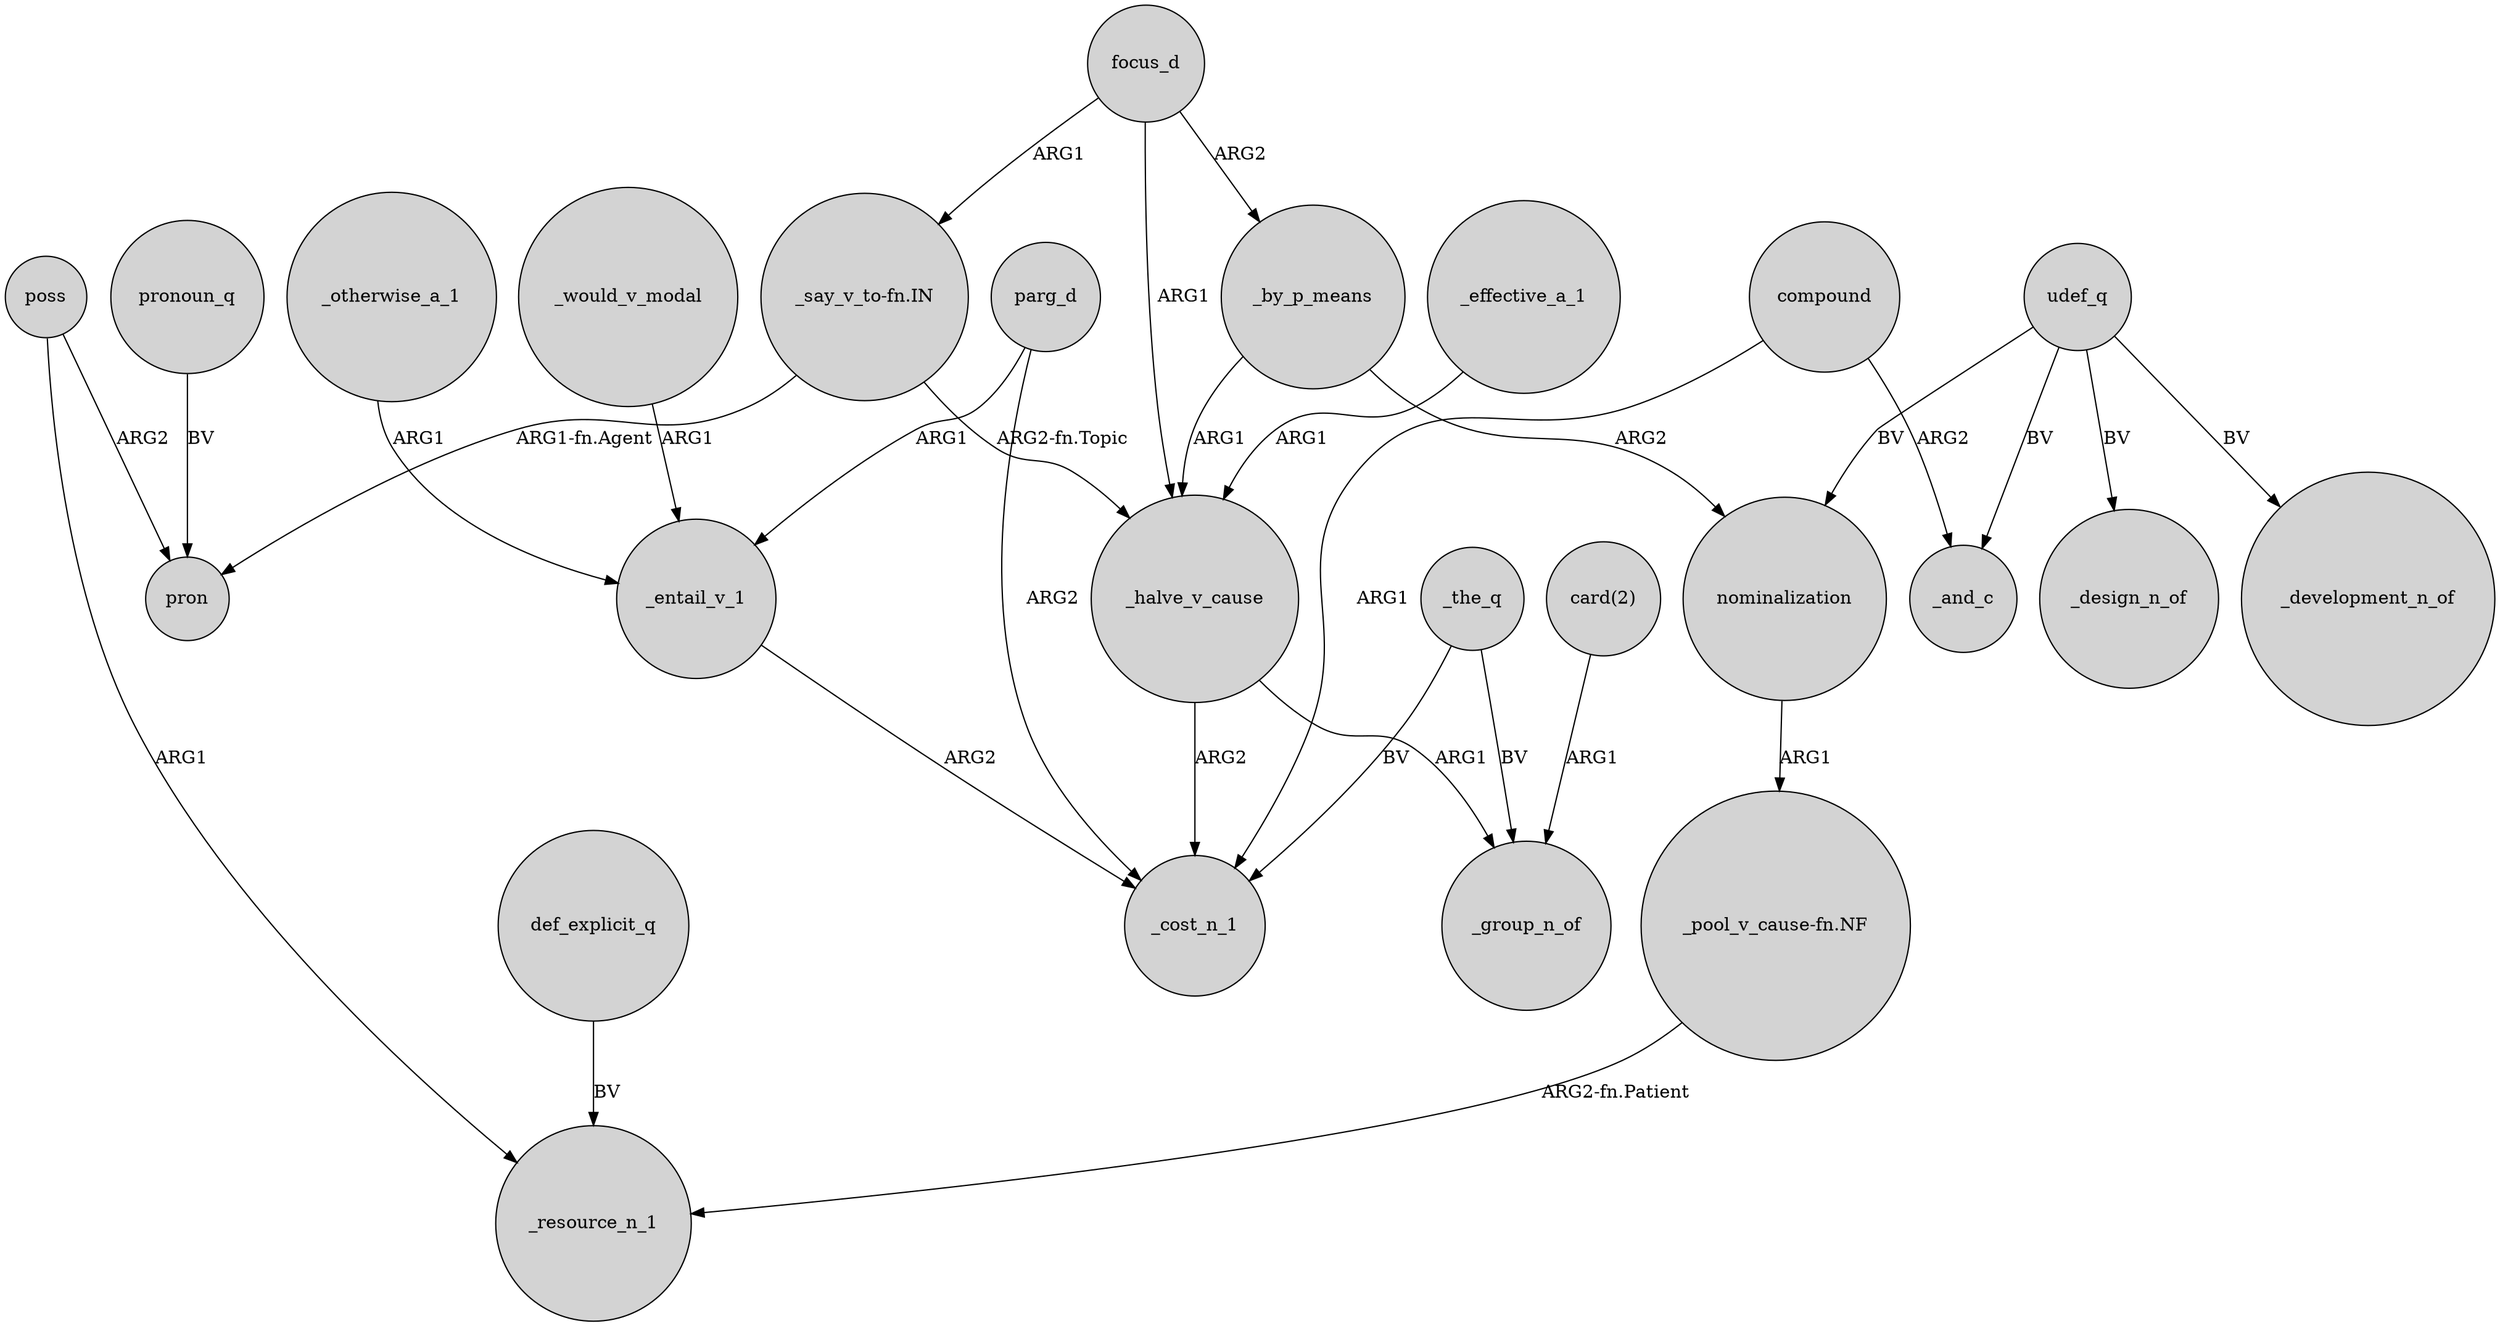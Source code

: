 digraph {
	node [shape=circle style=filled]
	_by_p_means -> nominalization [label=ARG2]
	poss -> pron [label=ARG2]
	_entail_v_1 -> _cost_n_1 [label=ARG2]
	focus_d -> _by_p_means [label=ARG2]
	poss -> _resource_n_1 [label=ARG1]
	_halve_v_cause -> _cost_n_1 [label=ARG2]
	_effective_a_1 -> _halve_v_cause [label=ARG1]
	_the_q -> _group_n_of [label=BV]
	def_explicit_q -> _resource_n_1 [label=BV]
	parg_d -> _cost_n_1 [label=ARG2]
	_the_q -> _cost_n_1 [label=BV]
	focus_d -> _halve_v_cause [label=ARG1]
	_halve_v_cause -> _group_n_of [label=ARG1]
	pronoun_q -> pron [label=BV]
	parg_d -> _entail_v_1 [label=ARG1]
	compound -> _and_c [label=ARG2]
	nominalization -> "_pool_v_cause-fn.NF" [label=ARG1]
	"_say_v_to-fn.IN" -> _halve_v_cause [label="ARG2-fn.Topic"]
	compound -> _cost_n_1 [label=ARG1]
	udef_q -> nominalization [label=BV]
	udef_q -> _development_n_of [label=BV]
	udef_q -> _design_n_of [label=BV]
	_by_p_means -> _halve_v_cause [label=ARG1]
	"_say_v_to-fn.IN" -> pron [label="ARG1-fn.Agent"]
	_would_v_modal -> _entail_v_1 [label=ARG1]
	"_pool_v_cause-fn.NF" -> _resource_n_1 [label="ARG2-fn.Patient"]
	"card(2)" -> _group_n_of [label=ARG1]
	udef_q -> _and_c [label=BV]
	_otherwise_a_1 -> _entail_v_1 [label=ARG1]
	focus_d -> "_say_v_to-fn.IN" [label=ARG1]
}
